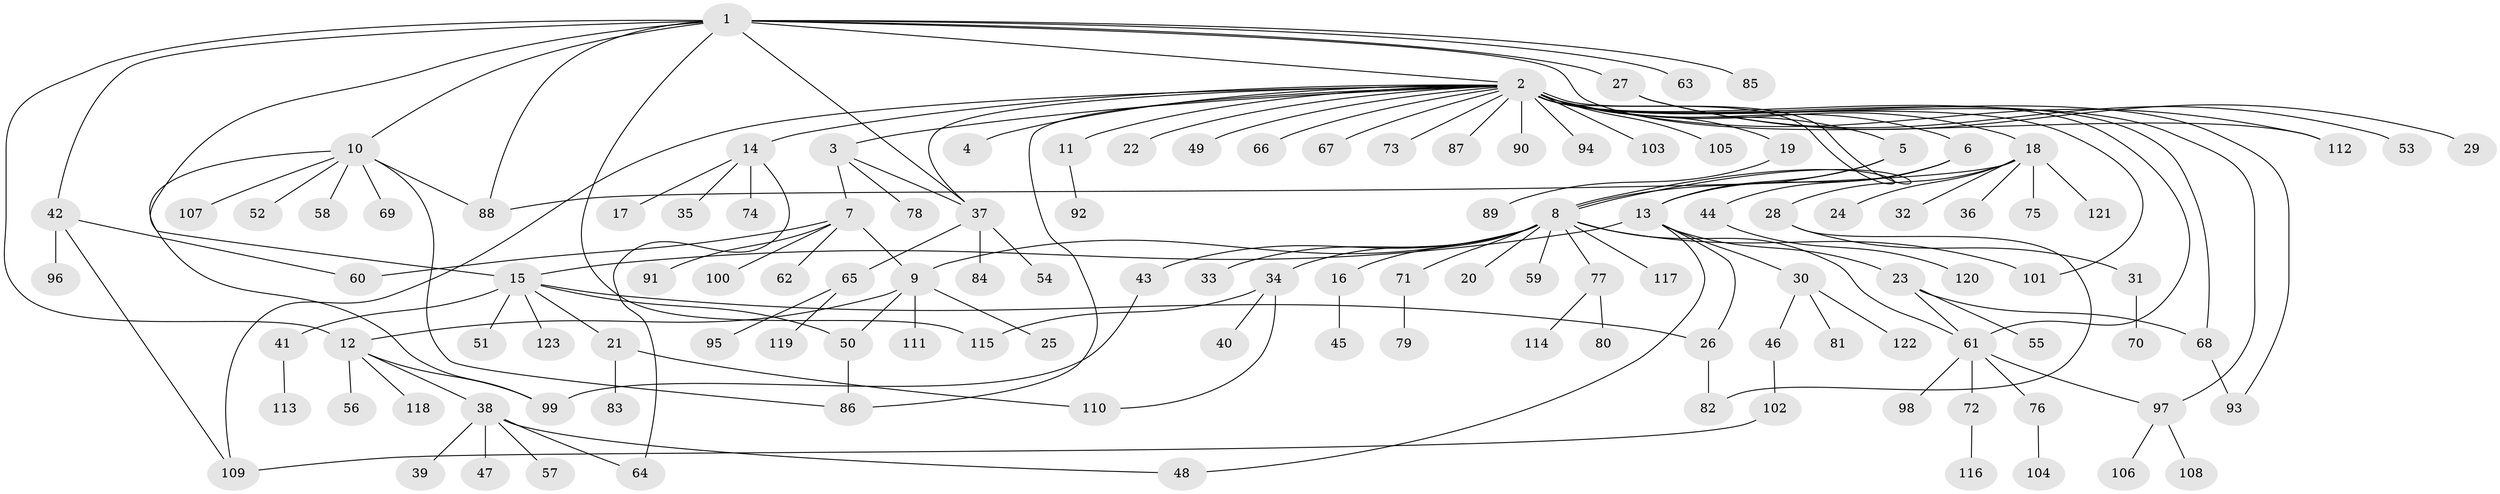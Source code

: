 // Generated by graph-tools (version 1.1) at 2025/50/03/09/25 03:50:01]
// undirected, 123 vertices, 153 edges
graph export_dot {
graph [start="1"]
  node [color=gray90,style=filled];
  1;
  2;
  3;
  4;
  5;
  6;
  7;
  8;
  9;
  10;
  11;
  12;
  13;
  14;
  15;
  16;
  17;
  18;
  19;
  20;
  21;
  22;
  23;
  24;
  25;
  26;
  27;
  28;
  29;
  30;
  31;
  32;
  33;
  34;
  35;
  36;
  37;
  38;
  39;
  40;
  41;
  42;
  43;
  44;
  45;
  46;
  47;
  48;
  49;
  50;
  51;
  52;
  53;
  54;
  55;
  56;
  57;
  58;
  59;
  60;
  61;
  62;
  63;
  64;
  65;
  66;
  67;
  68;
  69;
  70;
  71;
  72;
  73;
  74;
  75;
  76;
  77;
  78;
  79;
  80;
  81;
  82;
  83;
  84;
  85;
  86;
  87;
  88;
  89;
  90;
  91;
  92;
  93;
  94;
  95;
  96;
  97;
  98;
  99;
  100;
  101;
  102;
  103;
  104;
  105;
  106;
  107;
  108;
  109;
  110;
  111;
  112;
  113;
  114;
  115;
  116;
  117;
  118;
  119;
  120;
  121;
  122;
  123;
  1 -- 2;
  1 -- 10;
  1 -- 12;
  1 -- 15;
  1 -- 27;
  1 -- 37;
  1 -- 42;
  1 -- 63;
  1 -- 85;
  1 -- 88;
  1 -- 112;
  1 -- 115;
  2 -- 3;
  2 -- 4;
  2 -- 5;
  2 -- 6;
  2 -- 8;
  2 -- 8;
  2 -- 11;
  2 -- 14;
  2 -- 18;
  2 -- 19;
  2 -- 22;
  2 -- 37;
  2 -- 49;
  2 -- 61;
  2 -- 66;
  2 -- 67;
  2 -- 68;
  2 -- 73;
  2 -- 86;
  2 -- 87;
  2 -- 90;
  2 -- 93;
  2 -- 94;
  2 -- 97;
  2 -- 101;
  2 -- 103;
  2 -- 105;
  2 -- 109;
  2 -- 112;
  3 -- 7;
  3 -- 37;
  3 -- 78;
  5 -- 8;
  5 -- 13;
  6 -- 13;
  6 -- 44;
  7 -- 9;
  7 -- 60;
  7 -- 62;
  7 -- 91;
  7 -- 100;
  8 -- 9;
  8 -- 16;
  8 -- 20;
  8 -- 33;
  8 -- 34;
  8 -- 43;
  8 -- 59;
  8 -- 61;
  8 -- 71;
  8 -- 77;
  8 -- 101;
  8 -- 117;
  9 -- 12;
  9 -- 25;
  9 -- 50;
  9 -- 111;
  10 -- 52;
  10 -- 58;
  10 -- 69;
  10 -- 86;
  10 -- 88;
  10 -- 99;
  10 -- 107;
  11 -- 92;
  12 -- 38;
  12 -- 56;
  12 -- 99;
  12 -- 118;
  13 -- 15;
  13 -- 23;
  13 -- 26;
  13 -- 30;
  13 -- 48;
  14 -- 17;
  14 -- 35;
  14 -- 64;
  14 -- 74;
  15 -- 21;
  15 -- 26;
  15 -- 41;
  15 -- 50;
  15 -- 51;
  15 -- 123;
  16 -- 45;
  18 -- 24;
  18 -- 28;
  18 -- 32;
  18 -- 36;
  18 -- 75;
  18 -- 88;
  18 -- 121;
  19 -- 89;
  21 -- 83;
  21 -- 110;
  23 -- 55;
  23 -- 61;
  23 -- 68;
  26 -- 82;
  27 -- 29;
  27 -- 53;
  28 -- 31;
  28 -- 82;
  30 -- 46;
  30 -- 81;
  30 -- 122;
  31 -- 70;
  34 -- 40;
  34 -- 110;
  34 -- 115;
  37 -- 54;
  37 -- 65;
  37 -- 84;
  38 -- 39;
  38 -- 47;
  38 -- 48;
  38 -- 57;
  38 -- 64;
  41 -- 113;
  42 -- 60;
  42 -- 96;
  42 -- 109;
  43 -- 99;
  44 -- 120;
  46 -- 102;
  50 -- 86;
  61 -- 72;
  61 -- 76;
  61 -- 97;
  61 -- 98;
  65 -- 95;
  65 -- 119;
  68 -- 93;
  71 -- 79;
  72 -- 116;
  76 -- 104;
  77 -- 80;
  77 -- 114;
  97 -- 106;
  97 -- 108;
  102 -- 109;
}
